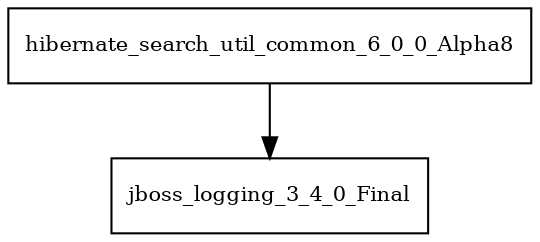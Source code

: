 digraph hibernate_search_util_common_6_0_0_Alpha8_dependencies {
  node [shape = box, fontsize=10.0];
  hibernate_search_util_common_6_0_0_Alpha8 -> jboss_logging_3_4_0_Final;
}
